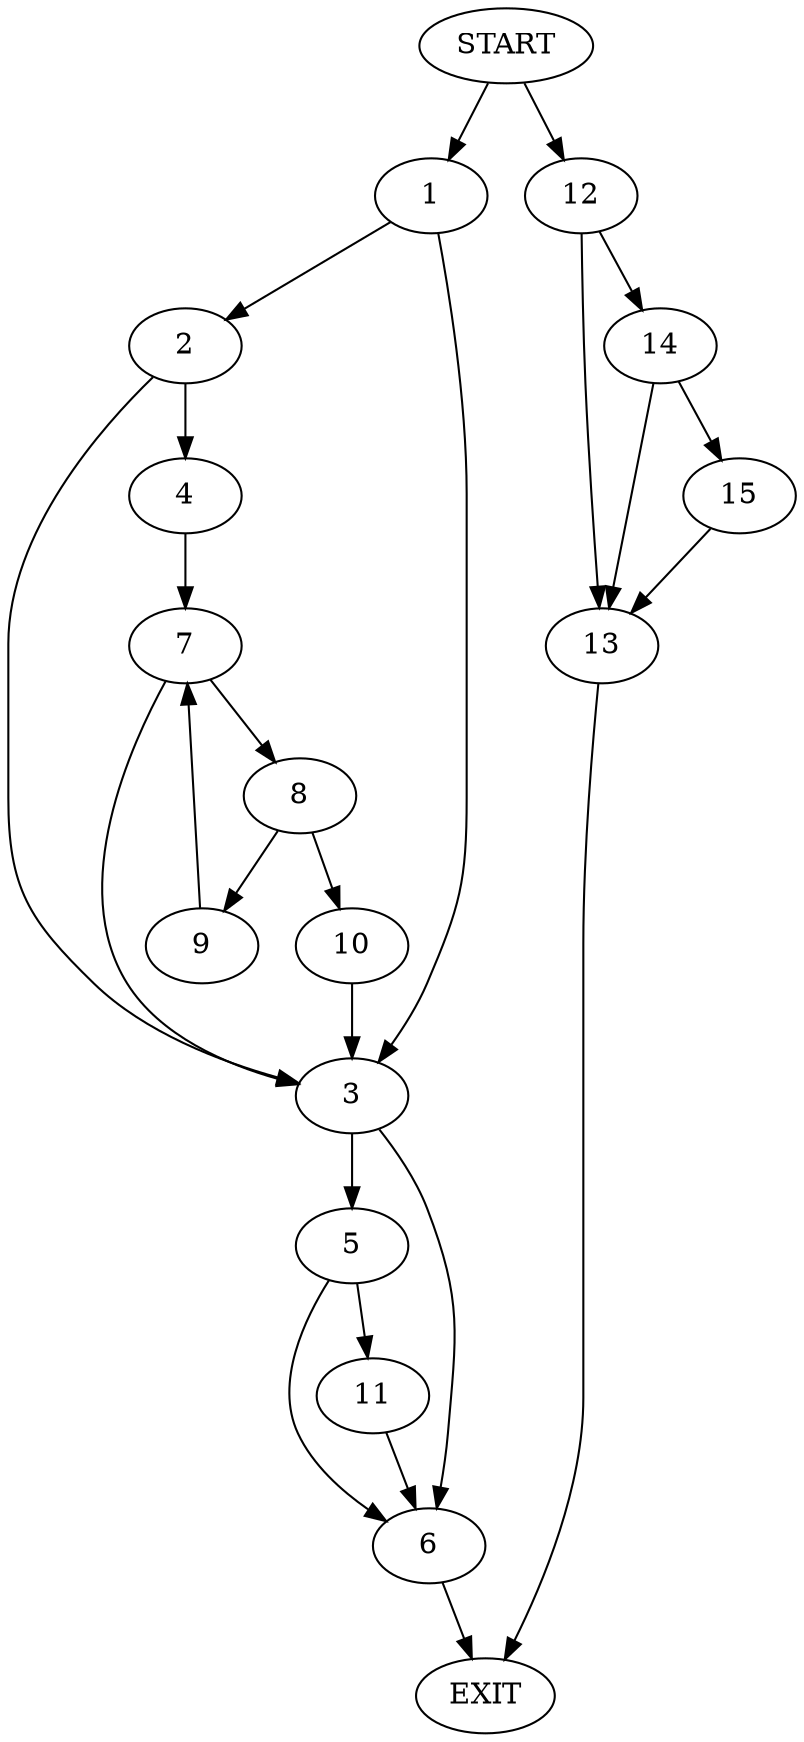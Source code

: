 digraph {
0 [label="START"]
16 [label="EXIT"]
0 -> 1
1 -> 2
1 -> 3
2 -> 4
2 -> 3
3 -> 5
3 -> 6
4 -> 7
7 -> 8
7 -> 3
8 -> 9
8 -> 10
10 -> 3
9 -> 7
6 -> 16
5 -> 11
5 -> 6
11 -> 6
0 -> 12
12 -> 13
12 -> 14
13 -> 16
14 -> 15
14 -> 13
15 -> 13
}
